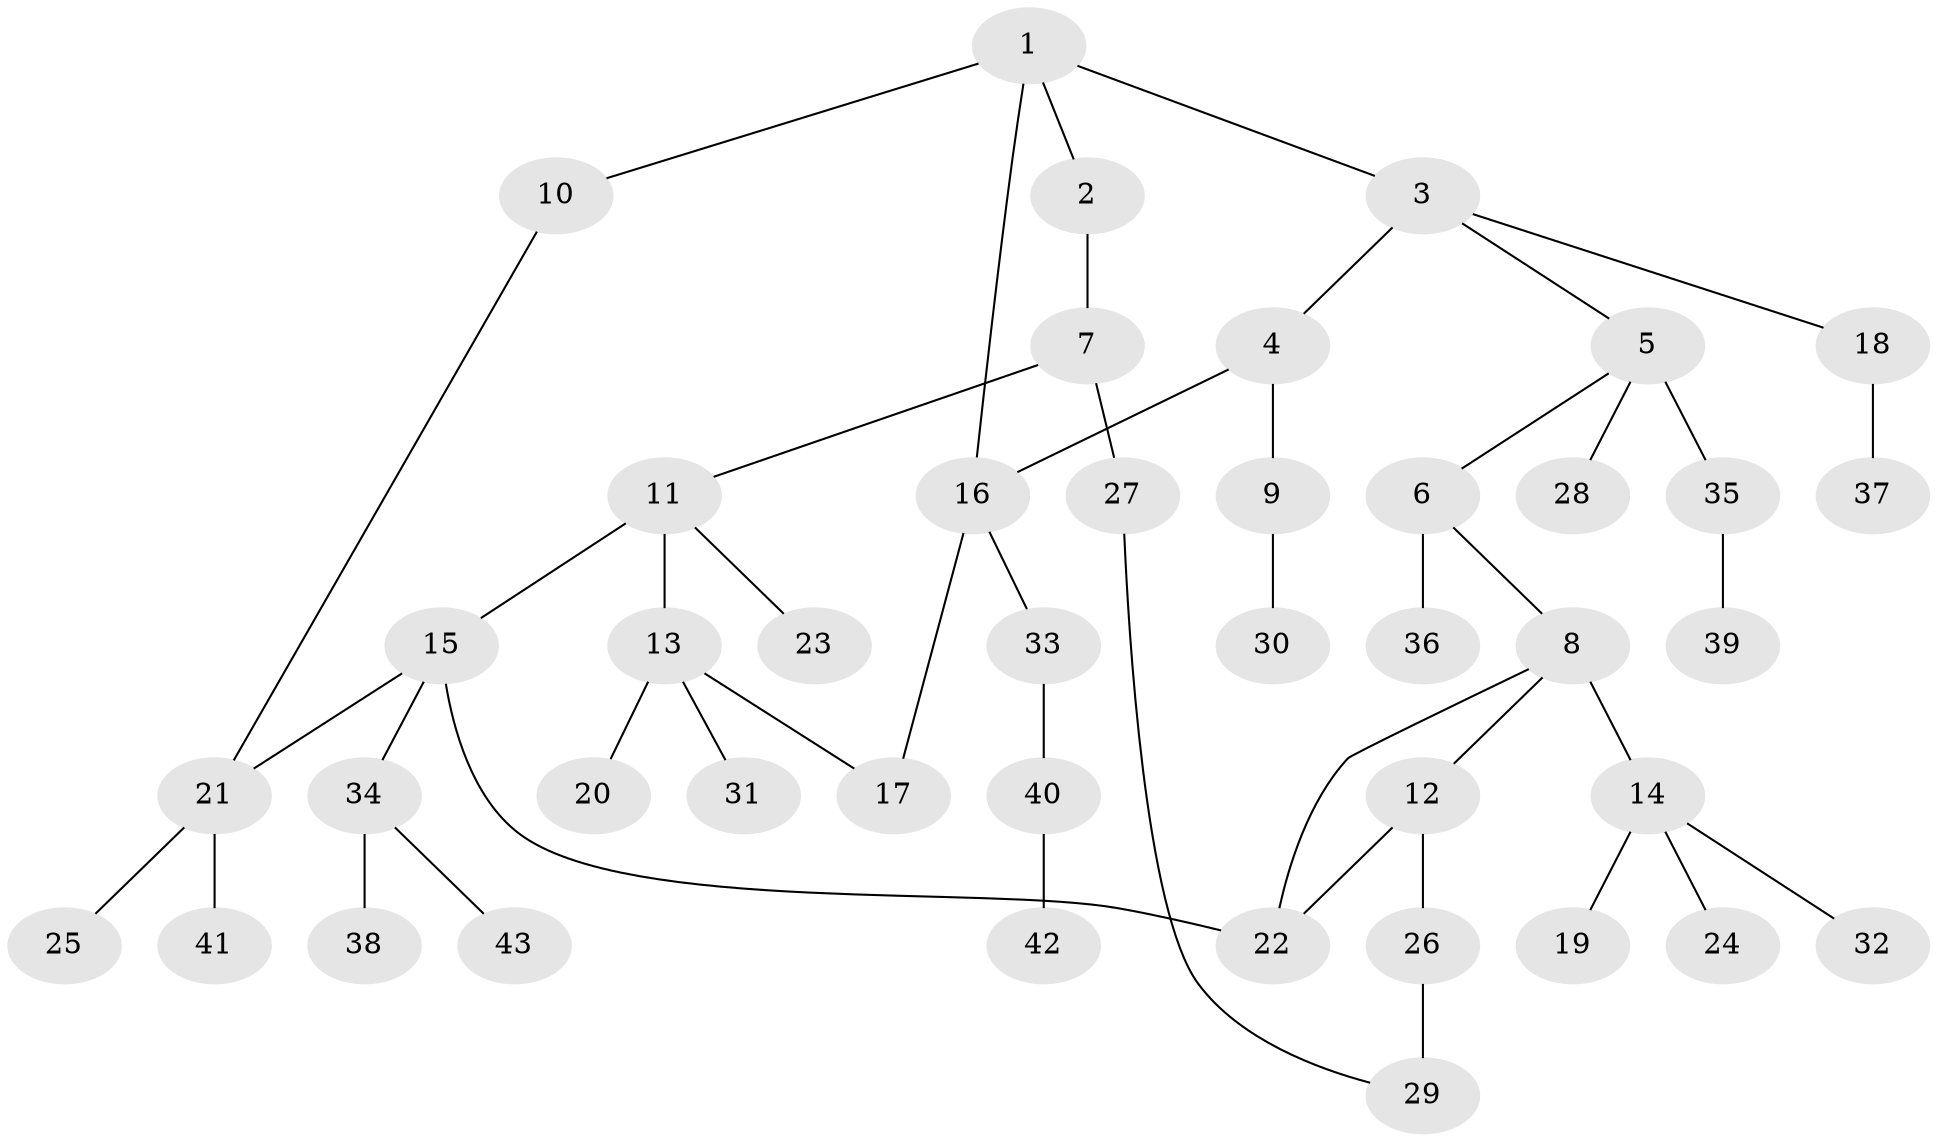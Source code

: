 // original degree distribution, {5: 0.027972027972027972, 3: 0.17482517482517482, 6: 0.02097902097902098, 8: 0.006993006993006993, 4: 0.04195804195804196, 2: 0.3146853146853147, 7: 0.006993006993006993, 1: 0.40559440559440557}
// Generated by graph-tools (version 1.1) at 2025/48/03/04/25 22:48:58]
// undirected, 43 vertices, 48 edges
graph export_dot {
  node [color=gray90,style=filled];
  1;
  2;
  3;
  4;
  5;
  6;
  7;
  8;
  9;
  10;
  11;
  12;
  13;
  14;
  15;
  16;
  17;
  18;
  19;
  20;
  21;
  22;
  23;
  24;
  25;
  26;
  27;
  28;
  29;
  30;
  31;
  32;
  33;
  34;
  35;
  36;
  37;
  38;
  39;
  40;
  41;
  42;
  43;
  1 -- 2 [weight=1.0];
  1 -- 3 [weight=1.0];
  1 -- 10 [weight=1.0];
  1 -- 16 [weight=1.0];
  2 -- 7 [weight=1.0];
  3 -- 4 [weight=1.0];
  3 -- 5 [weight=1.0];
  3 -- 18 [weight=1.0];
  4 -- 9 [weight=2.0];
  4 -- 16 [weight=1.0];
  5 -- 6 [weight=1.0];
  5 -- 28 [weight=1.0];
  5 -- 35 [weight=3.0];
  6 -- 8 [weight=1.0];
  6 -- 36 [weight=1.0];
  7 -- 11 [weight=1.0];
  7 -- 27 [weight=1.0];
  8 -- 12 [weight=1.0];
  8 -- 14 [weight=1.0];
  8 -- 22 [weight=1.0];
  9 -- 30 [weight=1.0];
  10 -- 21 [weight=1.0];
  11 -- 13 [weight=2.0];
  11 -- 15 [weight=1.0];
  11 -- 23 [weight=1.0];
  12 -- 22 [weight=1.0];
  12 -- 26 [weight=1.0];
  13 -- 17 [weight=1.0];
  13 -- 20 [weight=1.0];
  13 -- 31 [weight=1.0];
  14 -- 19 [weight=1.0];
  14 -- 24 [weight=1.0];
  14 -- 32 [weight=1.0];
  15 -- 21 [weight=1.0];
  15 -- 22 [weight=1.0];
  15 -- 34 [weight=1.0];
  16 -- 17 [weight=1.0];
  16 -- 33 [weight=1.0];
  18 -- 37 [weight=2.0];
  21 -- 25 [weight=2.0];
  21 -- 41 [weight=1.0];
  26 -- 29 [weight=2.0];
  27 -- 29 [weight=1.0];
  33 -- 40 [weight=1.0];
  34 -- 38 [weight=1.0];
  34 -- 43 [weight=1.0];
  35 -- 39 [weight=2.0];
  40 -- 42 [weight=1.0];
}
